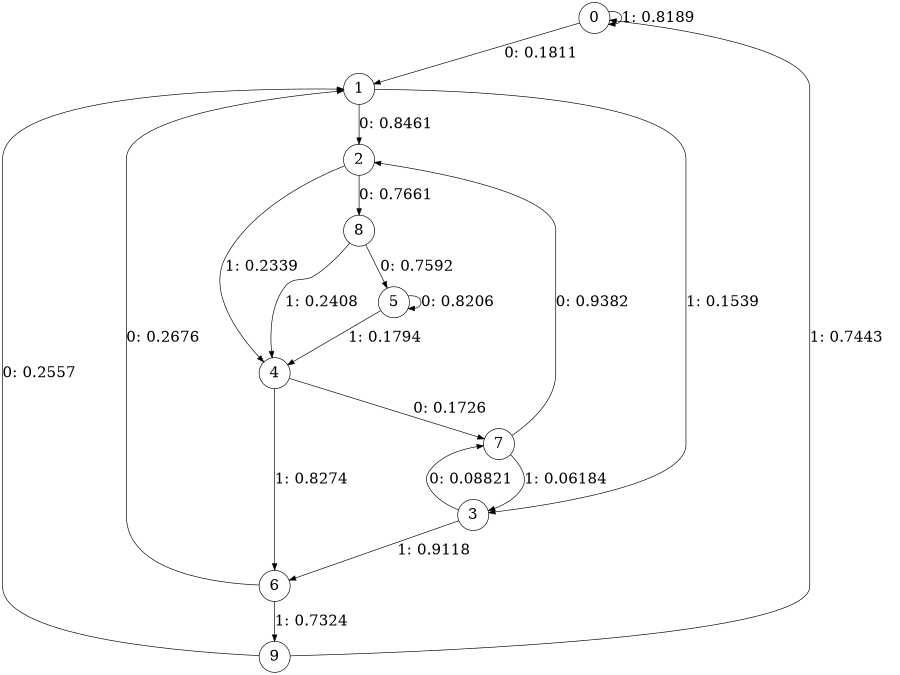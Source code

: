 digraph "ch10faceL5" {
size = "6,8.5";
ratio = "fill";
node [shape = circle];
node [fontsize = 24];
edge [fontsize = 24];
0 -> 1 [label = "0: 0.1811   "];
0 -> 0 [label = "1: 0.8189   "];
1 -> 2 [label = "0: 0.8461   "];
1 -> 3 [label = "1: 0.1539   "];
2 -> 8 [label = "0: 0.7661   "];
2 -> 4 [label = "1: 0.2339   "];
3 -> 7 [label = "0: 0.08821  "];
3 -> 6 [label = "1: 0.9118   "];
4 -> 7 [label = "0: 0.1726   "];
4 -> 6 [label = "1: 0.8274   "];
5 -> 5 [label = "0: 0.8206   "];
5 -> 4 [label = "1: 0.1794   "];
6 -> 1 [label = "0: 0.2676   "];
6 -> 9 [label = "1: 0.7324   "];
7 -> 2 [label = "0: 0.9382   "];
7 -> 3 [label = "1: 0.06184  "];
8 -> 5 [label = "0: 0.7592   "];
8 -> 4 [label = "1: 0.2408   "];
9 -> 1 [label = "0: 0.2557   "];
9 -> 0 [label = "1: 0.7443   "];
}